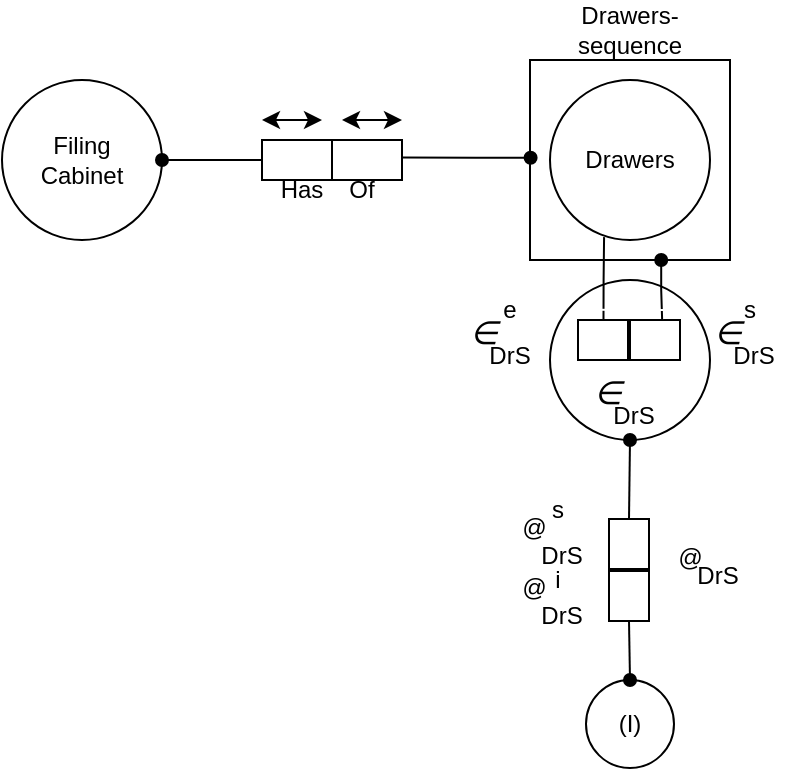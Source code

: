 <mxfile version="22.1.8" type="github">
  <diagram name="Page-1" id="1MV46rAHlPbw8p71Xk87">
    <mxGraphModel dx="830" dy="454" grid="1" gridSize="10" guides="1" tooltips="1" connect="1" arrows="1" fold="1" page="1" pageScale="1" pageWidth="827" pageHeight="1169" math="0" shadow="0">
      <root>
        <mxCell id="0" />
        <mxCell id="1" parent="0" />
        <mxCell id="3J5tfXGXhsEAmWYhqfvo-39" value="" style="ellipse;whiteSpace=wrap;html=1;aspect=fixed;" vertex="1" parent="1">
          <mxGeometry x="374" y="450" width="80" height="80" as="geometry" />
        </mxCell>
        <mxCell id="-r5W60An7yHclekTi8GZ-2" value="" style="rounded=0;whiteSpace=wrap;html=1;" parent="1" vertex="1">
          <mxGeometry x="364" y="340" width="100" height="100" as="geometry" />
        </mxCell>
        <mxCell id="-r5W60An7yHclekTi8GZ-1" value="Drawers" style="ellipse;whiteSpace=wrap;html=1;aspect=fixed;" parent="1" vertex="1">
          <mxGeometry x="374" y="350" width="80" height="80" as="geometry" />
        </mxCell>
        <mxCell id="-r5W60An7yHclekTi8GZ-3" value="Drawers-sequence" style="text;html=1;strokeColor=none;fillColor=none;align=center;verticalAlign=middle;whiteSpace=wrap;rounded=0;" parent="1" vertex="1">
          <mxGeometry x="384" y="310" width="60" height="30" as="geometry" />
        </mxCell>
        <mxCell id="3J5tfXGXhsEAmWYhqfvo-1" value="&lt;div&gt;Filing&lt;/div&gt;&lt;div&gt;Cabinet&lt;br&gt;&lt;/div&gt;" style="ellipse;whiteSpace=wrap;html=1;aspect=fixed;" vertex="1" parent="1">
          <mxGeometry x="100" y="350" width="80" height="80" as="geometry" />
        </mxCell>
        <mxCell id="3J5tfXGXhsEAmWYhqfvo-2" value="" style="shape=process;whiteSpace=wrap;html=1;backgroundOutline=1;size=0.5;" vertex="1" parent="1">
          <mxGeometry x="230" y="380" width="70" height="20" as="geometry" />
        </mxCell>
        <mxCell id="3J5tfXGXhsEAmWYhqfvo-5" value="" style="endArrow=none;html=1;rounded=0;exitX=1;exitY=0.5;exitDx=0;exitDy=0;entryX=0;entryY=0.5;entryDx=0;entryDy=0;edgeStyle=orthogonalEdgeStyle;strokeColor=default;startArrow=oval;startFill=1;" edge="1" parent="1" source="3J5tfXGXhsEAmWYhqfvo-1" target="3J5tfXGXhsEAmWYhqfvo-2">
          <mxGeometry width="50" height="50" relative="1" as="geometry">
            <mxPoint x="560" y="350" as="sourcePoint" />
            <mxPoint x="610" y="300" as="targetPoint" />
          </mxGeometry>
        </mxCell>
        <mxCell id="3J5tfXGXhsEAmWYhqfvo-7" value="" style="endArrow=none;html=1;rounded=0;edgeStyle=orthogonalEdgeStyle;entryX=0.84;entryY=-0.042;entryDx=0;entryDy=0;startArrow=oval;startFill=1;entryPerimeter=0;exitX=0.003;exitY=0.489;exitDx=0;exitDy=0;bendable=0;movable=1;noJump=0;flowAnimation=0;ignoreEdge=0;orthogonalLoop=0;orthogonal=0;enumerate=0;comic=0;exitPerimeter=0;" edge="1" parent="1" source="-r5W60An7yHclekTi8GZ-2" target="3J5tfXGXhsEAmWYhqfvo-9">
          <mxGeometry width="50" height="50" relative="1" as="geometry">
            <mxPoint x="360" y="390" as="sourcePoint" />
            <mxPoint x="360" y="390" as="targetPoint" />
          </mxGeometry>
        </mxCell>
        <mxCell id="3J5tfXGXhsEAmWYhqfvo-8" value="Has" style="text;html=1;strokeColor=none;fillColor=none;align=center;verticalAlign=middle;whiteSpace=wrap;rounded=0;" vertex="1" parent="1">
          <mxGeometry x="220" y="390" width="60" height="30" as="geometry" />
        </mxCell>
        <mxCell id="3J5tfXGXhsEAmWYhqfvo-9" value="Of" style="text;html=1;strokeColor=none;fillColor=none;align=center;verticalAlign=middle;whiteSpace=wrap;rounded=0;" vertex="1" parent="1">
          <mxGeometry x="250" y="390" width="60" height="30" as="geometry" />
        </mxCell>
        <mxCell id="3J5tfXGXhsEAmWYhqfvo-10" value="" style="endArrow=classic;startArrow=classic;html=1;rounded=0;edgeStyle=orthogonalEdgeStyle;" edge="1" parent="1">
          <mxGeometry width="50" height="50" relative="1" as="geometry">
            <mxPoint x="230" y="370" as="sourcePoint" />
            <mxPoint x="260" y="370" as="targetPoint" />
          </mxGeometry>
        </mxCell>
        <mxCell id="3J5tfXGXhsEAmWYhqfvo-11" value="" style="endArrow=classic;startArrow=classic;html=1;rounded=0;edgeStyle=orthogonalEdgeStyle;" edge="1" parent="1">
          <mxGeometry width="50" height="50" relative="1" as="geometry">
            <mxPoint x="270" y="370" as="sourcePoint" />
            <mxPoint x="300" y="370" as="targetPoint" />
          </mxGeometry>
        </mxCell>
        <mxCell id="3J5tfXGXhsEAmWYhqfvo-19" value="" style="shape=process;whiteSpace=wrap;html=1;backgroundOutline=1;size=0.5;" vertex="1" parent="1">
          <mxGeometry x="388" y="470" width="51" height="20" as="geometry" />
        </mxCell>
        <mxCell id="3J5tfXGXhsEAmWYhqfvo-20" value="DrS" style="text;html=1;strokeColor=none;fillColor=none;align=center;verticalAlign=middle;whiteSpace=wrap;rounded=0;" vertex="1" parent="1">
          <mxGeometry x="346" y="480" width="16" height="15" as="geometry" />
        </mxCell>
        <mxCell id="3J5tfXGXhsEAmWYhqfvo-21" value="&lt;font style=&quot;font-size: 16px;&quot;&gt;&lt;dfn class=&quot;glossary&quot;&gt;∈&lt;/dfn&gt;&lt;/font&gt;" style="text;whiteSpace=wrap;html=1;" vertex="1" parent="1">
          <mxGeometry x="332" y="460" width="40" height="40" as="geometry" />
        </mxCell>
        <mxCell id="3J5tfXGXhsEAmWYhqfvo-22" value="e" style="text;html=1;strokeColor=none;fillColor=none;align=center;verticalAlign=middle;whiteSpace=wrap;rounded=0;" vertex="1" parent="1">
          <mxGeometry x="324" y="450" width="60" height="30" as="geometry" />
        </mxCell>
        <mxCell id="3J5tfXGXhsEAmWYhqfvo-26" value="DrS" style="text;html=1;strokeColor=none;fillColor=none;align=center;verticalAlign=middle;whiteSpace=wrap;rounded=0;" vertex="1" parent="1">
          <mxGeometry x="408" y="510" width="16" height="15" as="geometry" />
        </mxCell>
        <mxCell id="3J5tfXGXhsEAmWYhqfvo-27" value="&lt;font style=&quot;font-size: 16px;&quot;&gt;&lt;dfn class=&quot;glossary&quot;&gt;∈&lt;/dfn&gt;&lt;/font&gt;" style="text;whiteSpace=wrap;html=1;" vertex="1" parent="1">
          <mxGeometry x="394" y="490" width="40" height="40" as="geometry" />
        </mxCell>
        <mxCell id="3J5tfXGXhsEAmWYhqfvo-28" value="DrS" style="text;html=1;strokeColor=none;fillColor=none;align=center;verticalAlign=middle;whiteSpace=wrap;rounded=0;" vertex="1" parent="1">
          <mxGeometry x="468" y="480" width="16" height="15" as="geometry" />
        </mxCell>
        <mxCell id="3J5tfXGXhsEAmWYhqfvo-29" value="&lt;font style=&quot;font-size: 16px;&quot;&gt;&lt;dfn class=&quot;glossary&quot;&gt;∈&lt;/dfn&gt;&lt;/font&gt;" style="text;whiteSpace=wrap;html=1;" vertex="1" parent="1">
          <mxGeometry x="454" y="460" width="40" height="40" as="geometry" />
        </mxCell>
        <mxCell id="3J5tfXGXhsEAmWYhqfvo-30" value="s" style="text;html=1;strokeColor=none;fillColor=none;align=center;verticalAlign=middle;whiteSpace=wrap;rounded=0;allowArrows=0;connectable=0;" vertex="1" parent="1">
          <mxGeometry x="444" y="450" width="60" height="30" as="geometry" />
        </mxCell>
        <mxCell id="3J5tfXGXhsEAmWYhqfvo-31" value="" style="endArrow=none;html=1;rounded=0;exitX=0.656;exitY=1;exitDx=0;exitDy=0;entryX=0.825;entryY=0;entryDx=0;entryDy=0;edgeStyle=orthogonalEdgeStyle;strokeColor=default;startArrow=oval;startFill=1;exitPerimeter=0;entryPerimeter=0;" edge="1" parent="1" source="-r5W60An7yHclekTi8GZ-2" target="3J5tfXGXhsEAmWYhqfvo-19">
          <mxGeometry width="50" height="50" relative="1" as="geometry">
            <mxPoint x="190" y="400" as="sourcePoint" />
            <mxPoint x="240" y="400" as="targetPoint" />
          </mxGeometry>
        </mxCell>
        <mxCell id="3J5tfXGXhsEAmWYhqfvo-32" value="" style="endArrow=none;html=1;rounded=0;edgeStyle=orthogonalEdgeStyle;exitX=0.25;exitY=0;exitDx=0;exitDy=0;entryX=0.338;entryY=0.982;entryDx=0;entryDy=0;entryPerimeter=0;" edge="1" parent="1" source="3J5tfXGXhsEAmWYhqfvo-19" target="-r5W60An7yHclekTi8GZ-1">
          <mxGeometry width="50" height="50" relative="1" as="geometry">
            <mxPoint x="460" y="450" as="sourcePoint" />
            <mxPoint x="510" y="400" as="targetPoint" />
          </mxGeometry>
        </mxCell>
        <mxCell id="3J5tfXGXhsEAmWYhqfvo-33" value="" style="endArrow=classic;startArrow=classic;html=1;rounded=0;strokeColor=#FFFFFF;shadow=0;strokeWidth=1;" edge="1" parent="1">
          <mxGeometry width="50" height="50" relative="1" as="geometry">
            <mxPoint x="388" y="464.83" as="sourcePoint" />
            <mxPoint x="440" y="465" as="targetPoint" />
          </mxGeometry>
        </mxCell>
        <mxCell id="3J5tfXGXhsEAmWYhqfvo-41" value="" style="shape=process;whiteSpace=wrap;html=1;backgroundOutline=1;size=0.5;rotation=-90;" vertex="1" parent="1">
          <mxGeometry x="388" y="585" width="51" height="20" as="geometry" />
        </mxCell>
        <mxCell id="3J5tfXGXhsEAmWYhqfvo-42" value="" style="endArrow=oval;html=1;rounded=0;entryX=0.5;entryY=1;entryDx=0;entryDy=0;exitX=1;exitY=0.5;exitDx=0;exitDy=0;startArrow=none;startFill=0;endFill=1;" edge="1" parent="1" source="3J5tfXGXhsEAmWYhqfvo-41" target="3J5tfXGXhsEAmWYhqfvo-27">
          <mxGeometry width="50" height="50" relative="1" as="geometry">
            <mxPoint x="360" y="600" as="sourcePoint" />
            <mxPoint x="410" y="550" as="targetPoint" />
          </mxGeometry>
        </mxCell>
        <mxCell id="3J5tfXGXhsEAmWYhqfvo-43" value="(I)" style="ellipse;whiteSpace=wrap;html=1;aspect=fixed;" vertex="1" parent="1">
          <mxGeometry x="392" y="650" width="44" height="44" as="geometry" />
        </mxCell>
        <mxCell id="3J5tfXGXhsEAmWYhqfvo-44" value="" style="endArrow=oval;html=1;rounded=0;entryX=0.5;entryY=0;entryDx=0;entryDy=0;exitX=0;exitY=0.5;exitDx=0;exitDy=0;startArrow=none;startFill=0;endFill=1;" edge="1" parent="1" source="3J5tfXGXhsEAmWYhqfvo-41" target="3J5tfXGXhsEAmWYhqfvo-43">
          <mxGeometry width="50" height="50" relative="1" as="geometry">
            <mxPoint x="424" y="580" as="sourcePoint" />
            <mxPoint x="424" y="540" as="targetPoint" />
          </mxGeometry>
        </mxCell>
        <mxCell id="3J5tfXGXhsEAmWYhqfvo-45" value="DrS" style="text;html=1;strokeColor=none;fillColor=none;align=center;verticalAlign=middle;whiteSpace=wrap;rounded=0;" vertex="1" parent="1">
          <mxGeometry x="372" y="580" width="16" height="15" as="geometry" />
        </mxCell>
        <mxCell id="3J5tfXGXhsEAmWYhqfvo-46" value="&lt;dfn&gt;@&lt;/dfn&gt;" style="text;whiteSpace=wrap;html=1;" vertex="1" parent="1">
          <mxGeometry x="358" y="560" width="40" height="40" as="geometry" />
        </mxCell>
        <mxCell id="3J5tfXGXhsEAmWYhqfvo-47" value="s" style="text;html=1;strokeColor=none;fillColor=none;align=center;verticalAlign=middle;whiteSpace=wrap;rounded=0;allowArrows=0;connectable=0;" vertex="1" parent="1">
          <mxGeometry x="348" y="550" width="60" height="30" as="geometry" />
        </mxCell>
        <mxCell id="3J5tfXGXhsEAmWYhqfvo-51" value="DrS" style="text;html=1;strokeColor=none;fillColor=none;align=center;verticalAlign=middle;whiteSpace=wrap;rounded=0;" vertex="1" parent="1">
          <mxGeometry x="372" y="610" width="16" height="15" as="geometry" />
        </mxCell>
        <mxCell id="3J5tfXGXhsEAmWYhqfvo-52" value="&lt;dfn&gt;@&lt;/dfn&gt;" style="text;whiteSpace=wrap;html=1;" vertex="1" parent="1">
          <mxGeometry x="358" y="590" width="40" height="40" as="geometry" />
        </mxCell>
        <mxCell id="3J5tfXGXhsEAmWYhqfvo-53" value="i" style="text;html=1;strokeColor=none;fillColor=none;align=center;verticalAlign=middle;whiteSpace=wrap;rounded=0;allowArrows=0;connectable=0;" vertex="1" parent="1">
          <mxGeometry x="348" y="585" width="60" height="30" as="geometry" />
        </mxCell>
        <mxCell id="3J5tfXGXhsEAmWYhqfvo-54" value="DrS" style="text;html=1;strokeColor=none;fillColor=none;align=center;verticalAlign=middle;whiteSpace=wrap;rounded=0;" vertex="1" parent="1">
          <mxGeometry x="450" y="585" width="16" height="25" as="geometry" />
        </mxCell>
        <mxCell id="3J5tfXGXhsEAmWYhqfvo-55" value="&lt;dfn&gt;@&lt;/dfn&gt;" style="text;whiteSpace=wrap;html=1;" vertex="1" parent="1">
          <mxGeometry x="436" y="575" width="40" height="40" as="geometry" />
        </mxCell>
        <mxCell id="3J5tfXGXhsEAmWYhqfvo-57" value="" style="endArrow=classic;startArrow=classic;html=1;rounded=0;strokeColor=#FFFFFF;shadow=0;strokeWidth=1;" edge="1" parent="1">
          <mxGeometry width="50" height="50" relative="1" as="geometry">
            <mxPoint x="430" y="570" as="sourcePoint" />
            <mxPoint x="430" y="620" as="targetPoint" />
          </mxGeometry>
        </mxCell>
      </root>
    </mxGraphModel>
  </diagram>
</mxfile>
